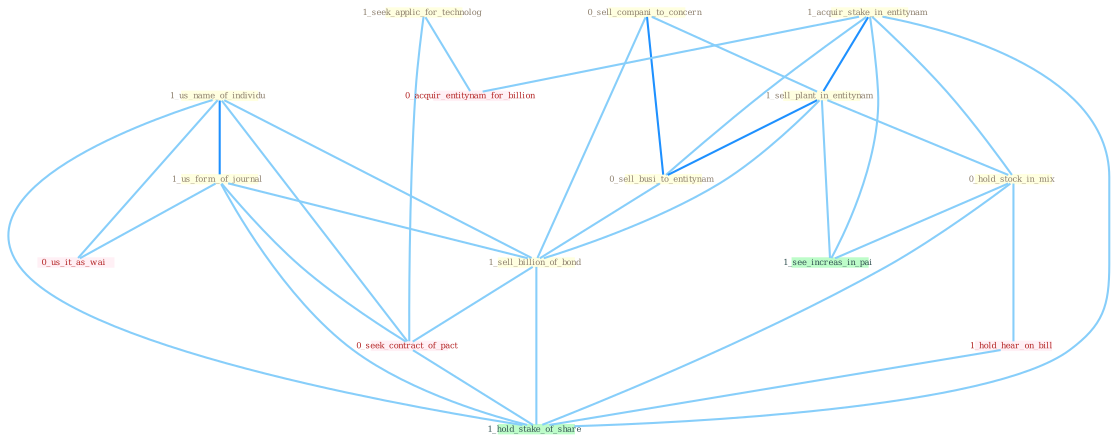 Graph G{ 
    node
    [shape=polygon,style=filled,width=.5,height=.06,color="#BDFCC9",fixedsize=true,fontsize=4,
    fontcolor="#2f4f4f"];
    {node
    [color="#ffffe0", fontcolor="#8b7d6b"] "1_us_name_of_individu " "1_us_form_of_journal " "1_seek_applic_for_technolog " "0_sell_compani_to_concern " "1_acquir_stake_in_entitynam " "1_sell_plant_in_entitynam " "0_sell_busi_to_entitynam " "0_hold_stock_in_mix " "1_sell_billion_of_bond "}
{node [color="#fff0f5", fontcolor="#b22222"] "0_seek_contract_of_pact " "0_us_it_as_wai " "0_acquir_entitynam_for_billion " "1_hold_hear_on_bill "}
edge [color="#B0E2FF"];

	"1_us_name_of_individu " -- "1_us_form_of_journal " [w="2", color="#1e90ff" , len=0.8];
	"1_us_name_of_individu " -- "1_sell_billion_of_bond " [w="1", color="#87cefa" ];
	"1_us_name_of_individu " -- "0_seek_contract_of_pact " [w="1", color="#87cefa" ];
	"1_us_name_of_individu " -- "0_us_it_as_wai " [w="1", color="#87cefa" ];
	"1_us_name_of_individu " -- "1_hold_stake_of_share " [w="1", color="#87cefa" ];
	"1_us_form_of_journal " -- "1_sell_billion_of_bond " [w="1", color="#87cefa" ];
	"1_us_form_of_journal " -- "0_seek_contract_of_pact " [w="1", color="#87cefa" ];
	"1_us_form_of_journal " -- "0_us_it_as_wai " [w="1", color="#87cefa" ];
	"1_us_form_of_journal " -- "1_hold_stake_of_share " [w="1", color="#87cefa" ];
	"1_seek_applic_for_technolog " -- "0_seek_contract_of_pact " [w="1", color="#87cefa" ];
	"1_seek_applic_for_technolog " -- "0_acquir_entitynam_for_billion " [w="1", color="#87cefa" ];
	"0_sell_compani_to_concern " -- "1_sell_plant_in_entitynam " [w="1", color="#87cefa" ];
	"0_sell_compani_to_concern " -- "0_sell_busi_to_entitynam " [w="2", color="#1e90ff" , len=0.8];
	"0_sell_compani_to_concern " -- "1_sell_billion_of_bond " [w="1", color="#87cefa" ];
	"1_acquir_stake_in_entitynam " -- "1_sell_plant_in_entitynam " [w="2", color="#1e90ff" , len=0.8];
	"1_acquir_stake_in_entitynam " -- "0_sell_busi_to_entitynam " [w="1", color="#87cefa" ];
	"1_acquir_stake_in_entitynam " -- "0_hold_stock_in_mix " [w="1", color="#87cefa" ];
	"1_acquir_stake_in_entitynam " -- "0_acquir_entitynam_for_billion " [w="1", color="#87cefa" ];
	"1_acquir_stake_in_entitynam " -- "1_see_increas_in_pai " [w="1", color="#87cefa" ];
	"1_acquir_stake_in_entitynam " -- "1_hold_stake_of_share " [w="1", color="#87cefa" ];
	"1_sell_plant_in_entitynam " -- "0_sell_busi_to_entitynam " [w="2", color="#1e90ff" , len=0.8];
	"1_sell_plant_in_entitynam " -- "0_hold_stock_in_mix " [w="1", color="#87cefa" ];
	"1_sell_plant_in_entitynam " -- "1_sell_billion_of_bond " [w="1", color="#87cefa" ];
	"1_sell_plant_in_entitynam " -- "1_see_increas_in_pai " [w="1", color="#87cefa" ];
	"0_sell_busi_to_entitynam " -- "1_sell_billion_of_bond " [w="1", color="#87cefa" ];
	"0_hold_stock_in_mix " -- "1_see_increas_in_pai " [w="1", color="#87cefa" ];
	"0_hold_stock_in_mix " -- "1_hold_hear_on_bill " [w="1", color="#87cefa" ];
	"0_hold_stock_in_mix " -- "1_hold_stake_of_share " [w="1", color="#87cefa" ];
	"1_sell_billion_of_bond " -- "0_seek_contract_of_pact " [w="1", color="#87cefa" ];
	"1_sell_billion_of_bond " -- "1_hold_stake_of_share " [w="1", color="#87cefa" ];
	"0_seek_contract_of_pact " -- "1_hold_stake_of_share " [w="1", color="#87cefa" ];
	"1_hold_hear_on_bill " -- "1_hold_stake_of_share " [w="1", color="#87cefa" ];
}